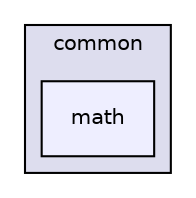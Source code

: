 digraph "src/common/math" {
  compound=true
  node [ fontsize="10", fontname="Helvetica"];
  edge [ labelfontsize="10", labelfontname="Helvetica"];
  subgraph clusterdir_fdedb0aba14d44ce9d99bc100e026e6a {
    graph [ bgcolor="#ddddee", pencolor="black", label="common" fontname="Helvetica", fontsize="10", URL="dir_fdedb0aba14d44ce9d99bc100e026e6a.html"]
  dir_b2bb7c301bcb11b23918a54b0ebe6f63 [shape=box, label="math", style="filled", fillcolor="#eeeeff", pencolor="black", URL="dir_b2bb7c301bcb11b23918a54b0ebe6f63.html"];
  }
}

